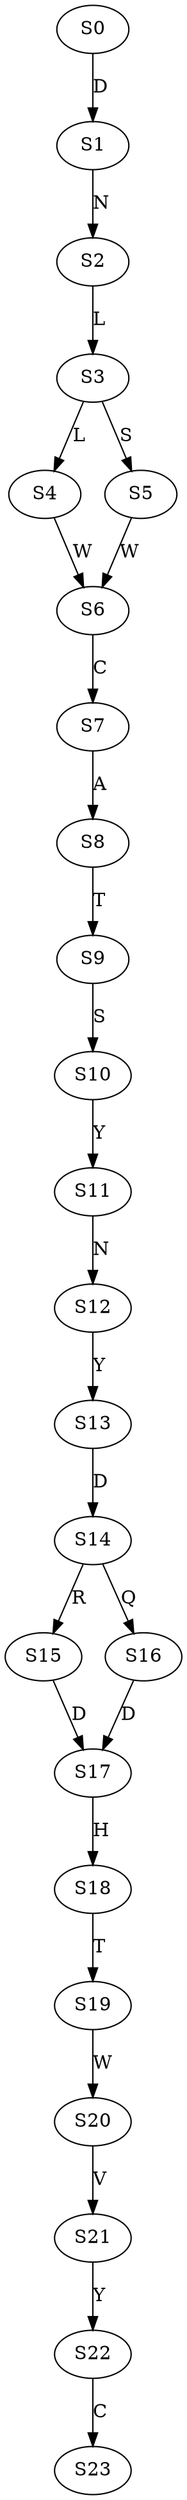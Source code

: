 strict digraph  {
	S0 -> S1 [ label = D ];
	S1 -> S2 [ label = N ];
	S2 -> S3 [ label = L ];
	S3 -> S4 [ label = L ];
	S3 -> S5 [ label = S ];
	S4 -> S6 [ label = W ];
	S5 -> S6 [ label = W ];
	S6 -> S7 [ label = C ];
	S7 -> S8 [ label = A ];
	S8 -> S9 [ label = T ];
	S9 -> S10 [ label = S ];
	S10 -> S11 [ label = Y ];
	S11 -> S12 [ label = N ];
	S12 -> S13 [ label = Y ];
	S13 -> S14 [ label = D ];
	S14 -> S15 [ label = R ];
	S14 -> S16 [ label = Q ];
	S15 -> S17 [ label = D ];
	S16 -> S17 [ label = D ];
	S17 -> S18 [ label = H ];
	S18 -> S19 [ label = T ];
	S19 -> S20 [ label = W ];
	S20 -> S21 [ label = V ];
	S21 -> S22 [ label = Y ];
	S22 -> S23 [ label = C ];
}
